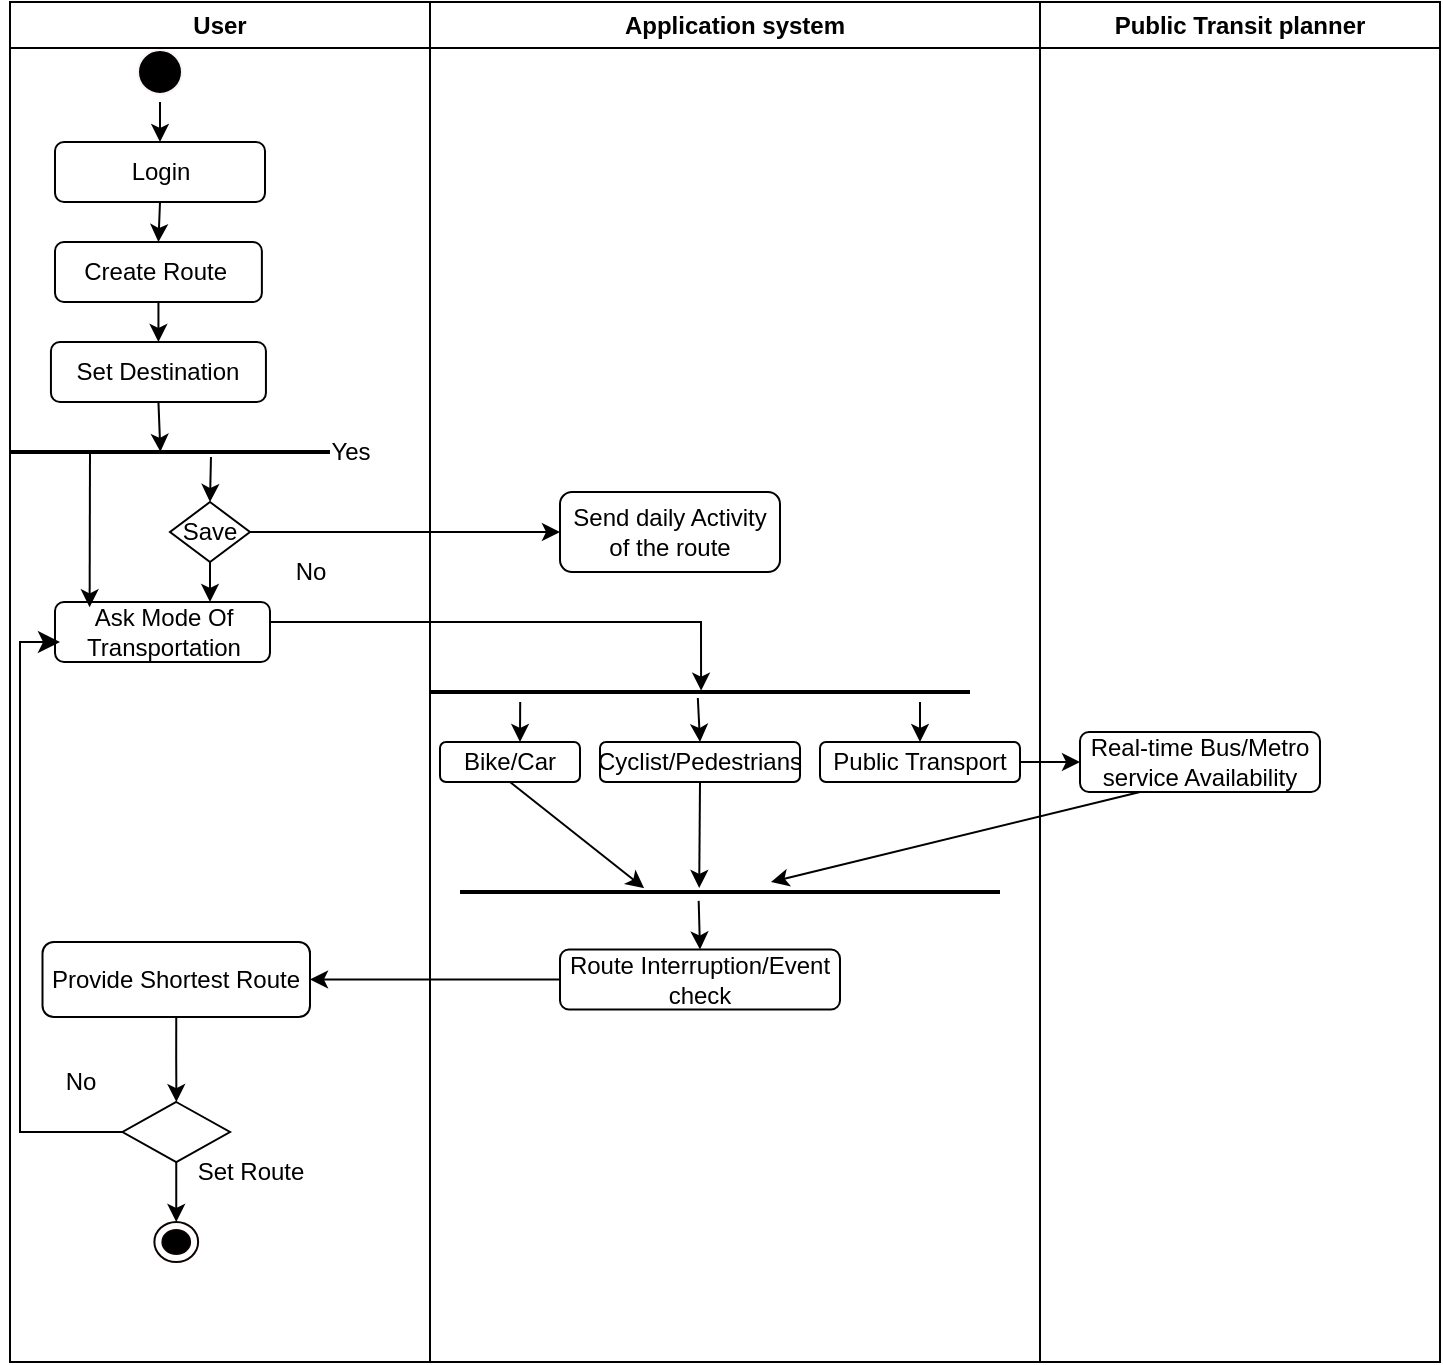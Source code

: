 <mxfile version="21.7.5" type="github">
  <diagram name="Page-1" id="2CYEx7mDn7cppjQ2Fufr">
    <mxGraphModel dx="794" dy="502" grid="1" gridSize="10" guides="1" tooltips="1" connect="1" arrows="1" fold="1" page="1" pageScale="1" pageWidth="827" pageHeight="1169" math="0" shadow="0">
      <root>
        <mxCell id="0" />
        <mxCell id="1" parent="0" />
        <mxCell id="x5du00-JkGEKFLk9tHyB-1" value="User" style="swimlane;whiteSpace=wrap;html=1;" parent="1" vertex="1">
          <mxGeometry x="105" y="20" width="210" height="680" as="geometry">
            <mxRectangle x="110" y="40" width="140" height="30" as="alternateBounds" />
          </mxGeometry>
        </mxCell>
        <mxCell id="x5du00-JkGEKFLk9tHyB-2" value="" style="ellipse;html=1;shape=startState;fillColor=#000000;strokeColor=#fbf4f4;" parent="x5du00-JkGEKFLk9tHyB-1" vertex="1">
          <mxGeometry x="60" y="20" width="30" height="30" as="geometry" />
        </mxCell>
        <mxCell id="x5du00-JkGEKFLk9tHyB-6" value="Set Destination" style="rounded=1;whiteSpace=wrap;html=1;" parent="x5du00-JkGEKFLk9tHyB-1" vertex="1">
          <mxGeometry x="20.47" y="170" width="107.5" height="30" as="geometry" />
        </mxCell>
        <mxCell id="x5du00-JkGEKFLk9tHyB-7" value="Save" style="shape=rhombus;html=1;dashed=0;whiteSpace=wrap;perimeter=rhombusPerimeter;" parent="x5du00-JkGEKFLk9tHyB-1" vertex="1">
          <mxGeometry x="80" y="250" width="40" height="30" as="geometry" />
        </mxCell>
        <mxCell id="x5du00-JkGEKFLk9tHyB-11" value="" style="endArrow=classic;html=1;rounded=0;exitX=0.5;exitY=1;exitDx=0;exitDy=0;entryX=0.47;entryY=0.491;entryDx=0;entryDy=0;entryPerimeter=0;" parent="x5du00-JkGEKFLk9tHyB-1" source="x5du00-JkGEKFLk9tHyB-6" target="x5du00-JkGEKFLk9tHyB-28" edge="1">
          <mxGeometry width="50" height="50" relative="1" as="geometry">
            <mxPoint x="190" y="250" as="sourcePoint" />
            <mxPoint x="240" y="200" as="targetPoint" />
          </mxGeometry>
        </mxCell>
        <mxCell id="x5du00-JkGEKFLk9tHyB-16" value="Ask Mode Of Transportation" style="rounded=1;whiteSpace=wrap;html=1;" parent="x5du00-JkGEKFLk9tHyB-1" vertex="1">
          <mxGeometry x="22.5" y="300" width="107.5" height="30" as="geometry" />
        </mxCell>
        <mxCell id="x5du00-JkGEKFLk9tHyB-28" value="" style="line;strokeWidth=2;html=1;" parent="x5du00-JkGEKFLk9tHyB-1" vertex="1">
          <mxGeometry y="220" width="160" height="10" as="geometry" />
        </mxCell>
        <mxCell id="x5du00-JkGEKFLk9tHyB-26" value="Yes" style="text;html=1;align=center;verticalAlign=middle;resizable=0;points=[];autosize=1;strokeColor=none;fillColor=none;" parent="x5du00-JkGEKFLk9tHyB-1" vertex="1">
          <mxGeometry x="150" y="210" width="40" height="30" as="geometry" />
        </mxCell>
        <mxCell id="x5du00-JkGEKFLk9tHyB-30" value="" style="endArrow=classic;html=1;rounded=0;exitX=0.25;exitY=0.5;exitDx=0;exitDy=0;exitPerimeter=0;entryX=0.161;entryY=0.088;entryDx=0;entryDy=0;entryPerimeter=0;" parent="x5du00-JkGEKFLk9tHyB-1" source="x5du00-JkGEKFLk9tHyB-28" target="x5du00-JkGEKFLk9tHyB-16" edge="1">
          <mxGeometry width="50" height="50" relative="1" as="geometry">
            <mxPoint x="300" y="300" as="sourcePoint" />
            <mxPoint x="350" y="250" as="targetPoint" />
          </mxGeometry>
        </mxCell>
        <mxCell id="x5du00-JkGEKFLk9tHyB-31" value="" style="endArrow=classic;html=1;rounded=0;exitX=0.628;exitY=0.75;exitDx=0;exitDy=0;exitPerimeter=0;entryX=0.5;entryY=0;entryDx=0;entryDy=0;" parent="x5du00-JkGEKFLk9tHyB-1" source="x5du00-JkGEKFLk9tHyB-28" target="x5du00-JkGEKFLk9tHyB-7" edge="1">
          <mxGeometry width="50" height="50" relative="1" as="geometry">
            <mxPoint x="300" y="300" as="sourcePoint" />
            <mxPoint x="350" y="250" as="targetPoint" />
          </mxGeometry>
        </mxCell>
        <mxCell id="x5du00-JkGEKFLk9tHyB-36" value="Provide Shortest Route" style="rounded=1;whiteSpace=wrap;html=1;" parent="x5du00-JkGEKFLk9tHyB-1" vertex="1">
          <mxGeometry x="16.25" y="470" width="133.75" height="37.5" as="geometry" />
        </mxCell>
        <mxCell id="x5du00-JkGEKFLk9tHyB-43" style="edgeStyle=orthogonalEdgeStyle;rounded=0;orthogonalLoop=1;jettySize=auto;html=1;exitX=0.5;exitY=1;exitDx=0;exitDy=0;entryX=0.5;entryY=0;entryDx=0;entryDy=0;" parent="x5du00-JkGEKFLk9tHyB-1" source="x5du00-JkGEKFLk9tHyB-38" target="x5du00-JkGEKFLk9tHyB-42" edge="1">
          <mxGeometry relative="1" as="geometry" />
        </mxCell>
        <mxCell id="x5du00-JkGEKFLk9tHyB-38" value="" style="shape=rhombus;html=1;dashed=0;whiteSpace=wrap;perimeter=rhombusPerimeter;" parent="x5du00-JkGEKFLk9tHyB-1" vertex="1">
          <mxGeometry x="56.25" y="550" width="53.75" height="30" as="geometry" />
        </mxCell>
        <mxCell id="x5du00-JkGEKFLk9tHyB-37" style="edgeStyle=orthogonalEdgeStyle;rounded=0;orthogonalLoop=1;jettySize=auto;html=1;exitX=0.5;exitY=1;exitDx=0;exitDy=0;" parent="x5du00-JkGEKFLk9tHyB-1" source="x5du00-JkGEKFLk9tHyB-36" target="x5du00-JkGEKFLk9tHyB-38" edge="1">
          <mxGeometry relative="1" as="geometry">
            <mxPoint x="83.455" y="530" as="targetPoint" />
          </mxGeometry>
        </mxCell>
        <mxCell id="x5du00-JkGEKFLk9tHyB-42" value="" style="ellipse;html=1;shape=endState;fillColor=#000000;strokeColor=#0e0101;" parent="x5du00-JkGEKFLk9tHyB-1" vertex="1">
          <mxGeometry x="72.19" y="610" width="21.87" height="20" as="geometry" />
        </mxCell>
        <mxCell id="x5du00-JkGEKFLk9tHyB-46" value="No" style="text;html=1;align=center;verticalAlign=middle;resizable=0;points=[];autosize=1;strokeColor=none;fillColor=none;" parent="x5du00-JkGEKFLk9tHyB-1" vertex="1">
          <mxGeometry x="15" y="525" width="40" height="30" as="geometry" />
        </mxCell>
        <mxCell id="x5du00-JkGEKFLk9tHyB-45" value="Set Route" style="text;html=1;align=center;verticalAlign=middle;resizable=0;points=[];autosize=1;strokeColor=none;fillColor=none;" parent="x5du00-JkGEKFLk9tHyB-1" vertex="1">
          <mxGeometry x="80" y="570" width="80" height="30" as="geometry" />
        </mxCell>
        <mxCell id="YhY8EbIgTO5QG1sUl4-o-7" style="edgeStyle=orthogonalEdgeStyle;rounded=0;orthogonalLoop=1;jettySize=auto;html=1;exitX=0.5;exitY=1;exitDx=0;exitDy=0;entryX=0.5;entryY=0;entryDx=0;entryDy=0;" parent="x5du00-JkGEKFLk9tHyB-1" source="x5du00-JkGEKFLk9tHyB-5" target="YhY8EbIgTO5QG1sUl4-o-3" edge="1">
          <mxGeometry relative="1" as="geometry" />
        </mxCell>
        <mxCell id="x5du00-JkGEKFLk9tHyB-5" value="Login" style="rounded=1;whiteSpace=wrap;html=1;" parent="x5du00-JkGEKFLk9tHyB-1" vertex="1">
          <mxGeometry x="22.5" y="70" width="105" height="30" as="geometry" />
        </mxCell>
        <mxCell id="YhY8EbIgTO5QG1sUl4-o-2" value="" style="endArrow=classic;html=1;rounded=0;exitX=0.5;exitY=1;exitDx=0;exitDy=0;entryX=0.5;entryY=0;entryDx=0;entryDy=0;" parent="x5du00-JkGEKFLk9tHyB-1" source="x5du00-JkGEKFLk9tHyB-2" target="x5du00-JkGEKFLk9tHyB-5" edge="1">
          <mxGeometry width="50" height="50" relative="1" as="geometry">
            <mxPoint x="275" y="230" as="sourcePoint" />
            <mxPoint x="325" y="180" as="targetPoint" />
          </mxGeometry>
        </mxCell>
        <mxCell id="YhY8EbIgTO5QG1sUl4-o-8" style="edgeStyle=orthogonalEdgeStyle;rounded=0;orthogonalLoop=1;jettySize=auto;html=1;exitX=0.5;exitY=1;exitDx=0;exitDy=0;entryX=0.5;entryY=0;entryDx=0;entryDy=0;" parent="x5du00-JkGEKFLk9tHyB-1" source="YhY8EbIgTO5QG1sUl4-o-3" target="x5du00-JkGEKFLk9tHyB-6" edge="1">
          <mxGeometry relative="1" as="geometry" />
        </mxCell>
        <mxCell id="YhY8EbIgTO5QG1sUl4-o-3" value="Create Route&amp;nbsp;" style="rounded=1;whiteSpace=wrap;html=1;" parent="x5du00-JkGEKFLk9tHyB-1" vertex="1">
          <mxGeometry x="22.5" y="120" width="103.44" height="30" as="geometry" />
        </mxCell>
        <mxCell id="x5du00-JkGEKFLk9tHyB-29" value="No" style="text;html=1;align=center;verticalAlign=middle;resizable=0;points=[];autosize=1;strokeColor=none;fillColor=none;" parent="x5du00-JkGEKFLk9tHyB-1" vertex="1">
          <mxGeometry x="130" y="270" width="40" height="30" as="geometry" />
        </mxCell>
        <mxCell id="YhY8EbIgTO5QG1sUl4-o-5" value="" style="endArrow=classic;html=1;rounded=0;exitX=0.5;exitY=1;exitDx=0;exitDy=0;" parent="x5du00-JkGEKFLk9tHyB-1" source="x5du00-JkGEKFLk9tHyB-7" edge="1">
          <mxGeometry width="50" height="50" relative="1" as="geometry">
            <mxPoint x="275" y="260" as="sourcePoint" />
            <mxPoint x="100" y="300" as="targetPoint" />
          </mxGeometry>
        </mxCell>
        <mxCell id="x5du00-JkGEKFLk9tHyB-8" value="" style="endArrow=classic;html=1;rounded=0;exitX=1;exitY=0.5;exitDx=0;exitDy=0;" parent="1" source="x5du00-JkGEKFLk9tHyB-7" target="x5du00-JkGEKFLk9tHyB-9" edge="1">
          <mxGeometry width="50" height="50" relative="1" as="geometry">
            <mxPoint x="330" y="260" as="sourcePoint" />
            <mxPoint x="390" y="270" as="targetPoint" />
          </mxGeometry>
        </mxCell>
        <mxCell id="x5du00-JkGEKFLk9tHyB-12" value="Real-time Bus/Metro service Availability" style="rounded=1;whiteSpace=wrap;html=1;" parent="1" vertex="1">
          <mxGeometry x="640" y="385" width="120" height="30" as="geometry" />
        </mxCell>
        <mxCell id="x5du00-JkGEKFLk9tHyB-13" value="Public Transport" style="rounded=1;whiteSpace=wrap;html=1;" parent="1" vertex="1">
          <mxGeometry x="510" y="390" width="100" height="20" as="geometry" />
        </mxCell>
        <mxCell id="x5du00-JkGEKFLk9tHyB-14" value="Cyclist/Pedestrians" style="rounded=1;whiteSpace=wrap;html=1;" parent="1" vertex="1">
          <mxGeometry x="400" y="390" width="100" height="20" as="geometry" />
        </mxCell>
        <mxCell id="x5du00-JkGEKFLk9tHyB-15" value="Bike/Car" style="rounded=1;whiteSpace=wrap;html=1;" parent="1" vertex="1">
          <mxGeometry x="320" y="390" width="70" height="20" as="geometry" />
        </mxCell>
        <mxCell id="x5du00-JkGEKFLk9tHyB-18" value="" style="line;strokeWidth=2;html=1;" parent="1" vertex="1">
          <mxGeometry x="315" y="360" width="270" height="10" as="geometry" />
        </mxCell>
        <mxCell id="x5du00-JkGEKFLk9tHyB-17" style="edgeStyle=orthogonalEdgeStyle;rounded=0;orthogonalLoop=1;jettySize=auto;html=1;exitX=1;exitY=0.5;exitDx=0;exitDy=0;entryX=0.502;entryY=0.433;entryDx=0;entryDy=0;entryPerimeter=0;" parent="1" source="x5du00-JkGEKFLk9tHyB-16" target="x5du00-JkGEKFLk9tHyB-18" edge="1">
          <mxGeometry relative="1" as="geometry">
            <mxPoint x="420" y="360" as="targetPoint" />
            <Array as="points">
              <mxPoint x="235" y="330" />
              <mxPoint x="451" y="330" />
            </Array>
          </mxGeometry>
        </mxCell>
        <mxCell id="x5du00-JkGEKFLk9tHyB-20" value="" style="endArrow=classic;html=1;rounded=0;exitX=1;exitY=0.5;exitDx=0;exitDy=0;" parent="1" source="x5du00-JkGEKFLk9tHyB-13" edge="1">
          <mxGeometry width="50" height="50" relative="1" as="geometry">
            <mxPoint x="520" y="410" as="sourcePoint" />
            <mxPoint x="640" y="400" as="targetPoint" />
          </mxGeometry>
        </mxCell>
        <mxCell id="x5du00-JkGEKFLk9tHyB-22" value="" style="endArrow=classic;html=1;rounded=0;exitX=0.5;exitY=1;exitDx=0;exitDy=0;entryX=0.443;entryY=0.3;entryDx=0;entryDy=0;entryPerimeter=0;" parent="1" source="x5du00-JkGEKFLk9tHyB-14" target="x5du00-JkGEKFLk9tHyB-21" edge="1">
          <mxGeometry width="50" height="50" relative="1" as="geometry">
            <mxPoint x="520" y="370" as="sourcePoint" />
            <mxPoint x="450" y="475" as="targetPoint" />
          </mxGeometry>
        </mxCell>
        <mxCell id="x5du00-JkGEKFLk9tHyB-23" value="" style="endArrow=classic;html=1;rounded=0;exitX=0.25;exitY=1;exitDx=0;exitDy=0;" parent="1" source="x5du00-JkGEKFLk9tHyB-12" target="x5du00-JkGEKFLk9tHyB-21" edge="1">
          <mxGeometry width="50" height="50" relative="1" as="geometry">
            <mxPoint x="520" y="370" as="sourcePoint" />
            <mxPoint x="475" y="470" as="targetPoint" />
          </mxGeometry>
        </mxCell>
        <mxCell id="x5du00-JkGEKFLk9tHyB-25" value="" style="endArrow=classic;html=1;rounded=0;exitX=0.5;exitY=1;exitDx=0;exitDy=0;entryX=0.341;entryY=0.309;entryDx=0;entryDy=0;entryPerimeter=0;" parent="1" source="x5du00-JkGEKFLk9tHyB-15" target="x5du00-JkGEKFLk9tHyB-21" edge="1">
          <mxGeometry width="50" height="50" relative="1" as="geometry">
            <mxPoint x="490" y="490" as="sourcePoint" />
            <mxPoint x="540" y="440" as="targetPoint" />
          </mxGeometry>
        </mxCell>
        <mxCell id="x5du00-JkGEKFLk9tHyB-35" value="" style="endArrow=classic;html=1;rounded=0;exitX=0;exitY=0.5;exitDx=0;exitDy=0;" parent="1" source="x5du00-JkGEKFLk9tHyB-33" target="x5du00-JkGEKFLk9tHyB-36" edge="1">
          <mxGeometry width="50" height="50" relative="1" as="geometry">
            <mxPoint x="350" y="550" as="sourcePoint" />
            <mxPoint x="250" y="525" as="targetPoint" />
          </mxGeometry>
        </mxCell>
        <mxCell id="x5du00-JkGEKFLk9tHyB-39" value="" style="edgeStyle=segmentEdgeStyle;endArrow=classic;html=1;curved=0;rounded=0;endSize=8;startSize=8;exitX=0;exitY=0.5;exitDx=0;exitDy=0;" parent="1" source="x5du00-JkGEKFLk9tHyB-38" edge="1">
          <mxGeometry width="50" height="50" relative="1" as="geometry">
            <mxPoint x="300" y="540" as="sourcePoint" />
            <mxPoint x="130" y="340" as="targetPoint" />
            <Array as="points">
              <mxPoint x="110" y="585" />
              <mxPoint x="110" y="340" />
            </Array>
          </mxGeometry>
        </mxCell>
        <mxCell id="x5du00-JkGEKFLk9tHyB-47" value="Application system" style="swimlane;whiteSpace=wrap;html=1;" parent="1" vertex="1">
          <mxGeometry x="315" y="20" width="305" height="680" as="geometry" />
        </mxCell>
        <mxCell id="x5du00-JkGEKFLk9tHyB-9" value="Send daily Activity of the route" style="rounded=1;whiteSpace=wrap;html=1;" parent="x5du00-JkGEKFLk9tHyB-47" vertex="1">
          <mxGeometry x="65" y="245" width="110" height="40" as="geometry" />
        </mxCell>
        <mxCell id="x5du00-JkGEKFLk9tHyB-33" value="Route Interruption/Event check" style="rounded=1;whiteSpace=wrap;html=1;" parent="x5du00-JkGEKFLk9tHyB-47" vertex="1">
          <mxGeometry x="65" y="473.75" width="140" height="30" as="geometry" />
        </mxCell>
        <mxCell id="x5du00-JkGEKFLk9tHyB-21" value="" style="line;strokeWidth=2;html=1;" parent="x5du00-JkGEKFLk9tHyB-47" vertex="1">
          <mxGeometry x="15" y="440" width="270" height="10" as="geometry" />
        </mxCell>
        <mxCell id="x5du00-JkGEKFLk9tHyB-34" value="" style="endArrow=classic;html=1;rounded=0;exitX=0.442;exitY=0.945;exitDx=0;exitDy=0;exitPerimeter=0;entryX=0.5;entryY=0;entryDx=0;entryDy=0;" parent="x5du00-JkGEKFLk9tHyB-47" source="x5du00-JkGEKFLk9tHyB-21" target="x5du00-JkGEKFLk9tHyB-33" edge="1">
          <mxGeometry width="50" height="50" relative="1" as="geometry">
            <mxPoint x="85" y="480" as="sourcePoint" />
            <mxPoint x="135" y="430" as="targetPoint" />
          </mxGeometry>
        </mxCell>
        <mxCell id="x5du00-JkGEKFLk9tHyB-48" value="Public Transit planner" style="swimlane;whiteSpace=wrap;html=1;" parent="1" vertex="1">
          <mxGeometry x="620" y="20" width="200" height="680" as="geometry" />
        </mxCell>
        <mxCell id="YhY8EbIgTO5QG1sUl4-o-11" value="" style="endArrow=classic;html=1;rounded=0;exitX=0.167;exitY=1;exitDx=0;exitDy=0;exitPerimeter=0;" parent="1" source="x5du00-JkGEKFLk9tHyB-18" edge="1">
          <mxGeometry width="50" height="50" relative="1" as="geometry">
            <mxPoint x="430" y="460" as="sourcePoint" />
            <mxPoint x="360" y="390" as="targetPoint" />
          </mxGeometry>
        </mxCell>
        <mxCell id="YhY8EbIgTO5QG1sUl4-o-13" value="" style="endArrow=classic;html=1;rounded=0;entryX=0.5;entryY=0;entryDx=0;entryDy=0;" parent="1" target="x5du00-JkGEKFLk9tHyB-13" edge="1">
          <mxGeometry width="50" height="50" relative="1" as="geometry">
            <mxPoint x="560" y="370" as="sourcePoint" />
            <mxPoint x="480" y="460" as="targetPoint" />
          </mxGeometry>
        </mxCell>
        <mxCell id="YhY8EbIgTO5QG1sUl4-o-14" value="" style="endArrow=classic;html=1;rounded=0;exitX=0.496;exitY=0.8;exitDx=0;exitDy=0;exitPerimeter=0;" parent="1" source="x5du00-JkGEKFLk9tHyB-18" edge="1">
          <mxGeometry width="50" height="50" relative="1" as="geometry">
            <mxPoint x="430" y="510" as="sourcePoint" />
            <mxPoint x="450" y="390" as="targetPoint" />
          </mxGeometry>
        </mxCell>
      </root>
    </mxGraphModel>
  </diagram>
</mxfile>

